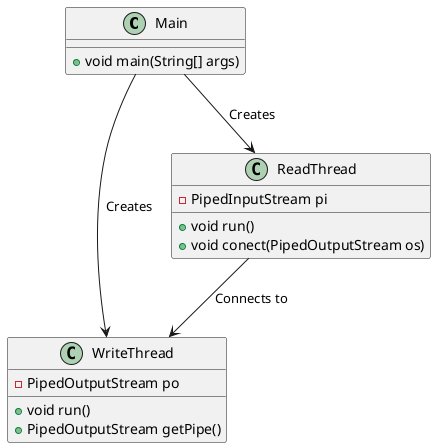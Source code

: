 @startuml
class Main {
  +void main(String[] args)
}

class WriteThread {
  -PipedOutputStream po
  +void run()
  +PipedOutputStream getPipe()
}

class ReadThread {
  -PipedInputStream pi
  +void run()
  +void conect(PipedOutputStream os)
}

Main --> WriteThread : Creates
Main --> ReadThread : Creates
ReadThread --> WriteThread : Connects to
@enduml
